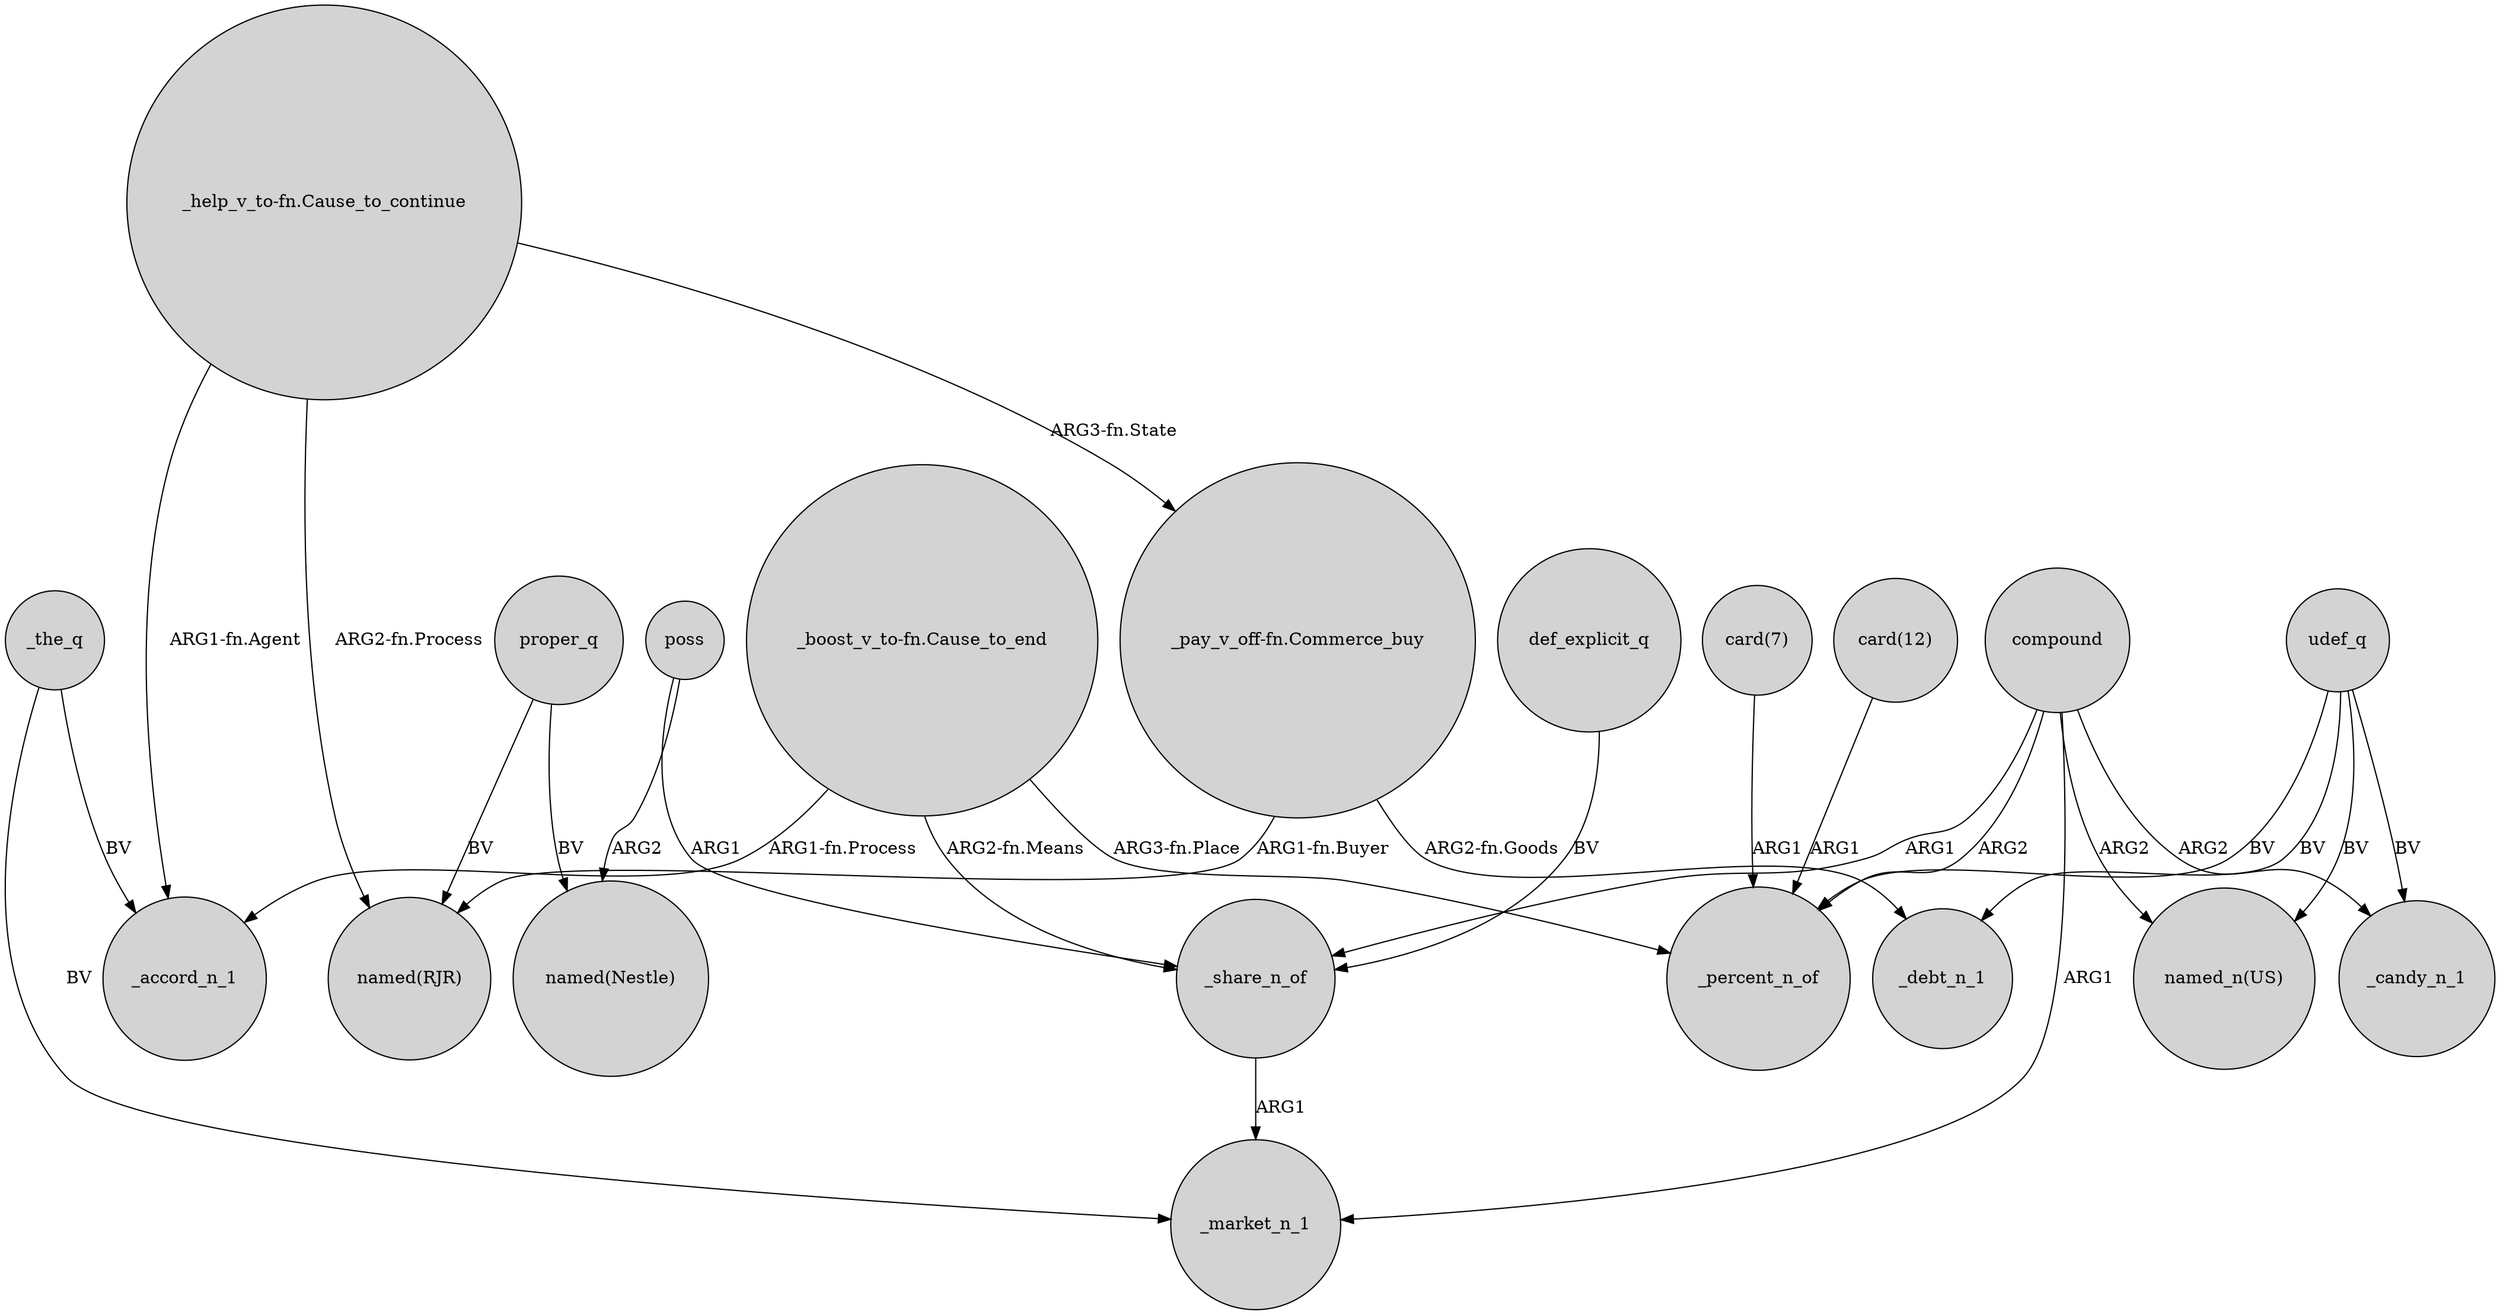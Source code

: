 digraph {
	node [shape=circle style=filled]
	_the_q -> _accord_n_1 [label=BV]
	"card(7)" -> _percent_n_of [label=ARG1]
	proper_q -> "named(RJR)" [label=BV]
	"_help_v_to-fn.Cause_to_continue" -> _accord_n_1 [label="ARG1-fn.Agent"]
	compound -> _candy_n_1 [label=ARG2]
	"_pay_v_off-fn.Commerce_buy" -> _debt_n_1 [label="ARG2-fn.Goods"]
	compound -> _share_n_of [label=ARG1]
	def_explicit_q -> _share_n_of [label=BV]
	"_boost_v_to-fn.Cause_to_end" -> _accord_n_1 [label="ARG1-fn.Process"]
	_share_n_of -> _market_n_1 [label=ARG1]
	_the_q -> _market_n_1 [label=BV]
	poss -> "named(Nestle)" [label=ARG2]
	udef_q -> _debt_n_1 [label=BV]
	"_help_v_to-fn.Cause_to_continue" -> "named(RJR)" [label="ARG2-fn.Process"]
	udef_q -> _percent_n_of [label=BV]
	poss -> _share_n_of [label=ARG1]
	compound -> _percent_n_of [label=ARG2]
	"card(12)" -> _percent_n_of [label=ARG1]
	"_boost_v_to-fn.Cause_to_end" -> _share_n_of [label="ARG2-fn.Means"]
	"_boost_v_to-fn.Cause_to_end" -> _percent_n_of [label="ARG3-fn.Place"]
	udef_q -> _candy_n_1 [label=BV]
	"_help_v_to-fn.Cause_to_continue" -> "_pay_v_off-fn.Commerce_buy" [label="ARG3-fn.State"]
	compound -> _market_n_1 [label=ARG1]
	compound -> "named_n(US)" [label=ARG2]
	"_pay_v_off-fn.Commerce_buy" -> "named(RJR)" [label="ARG1-fn.Buyer"]
	udef_q -> "named_n(US)" [label=BV]
	proper_q -> "named(Nestle)" [label=BV]
}
